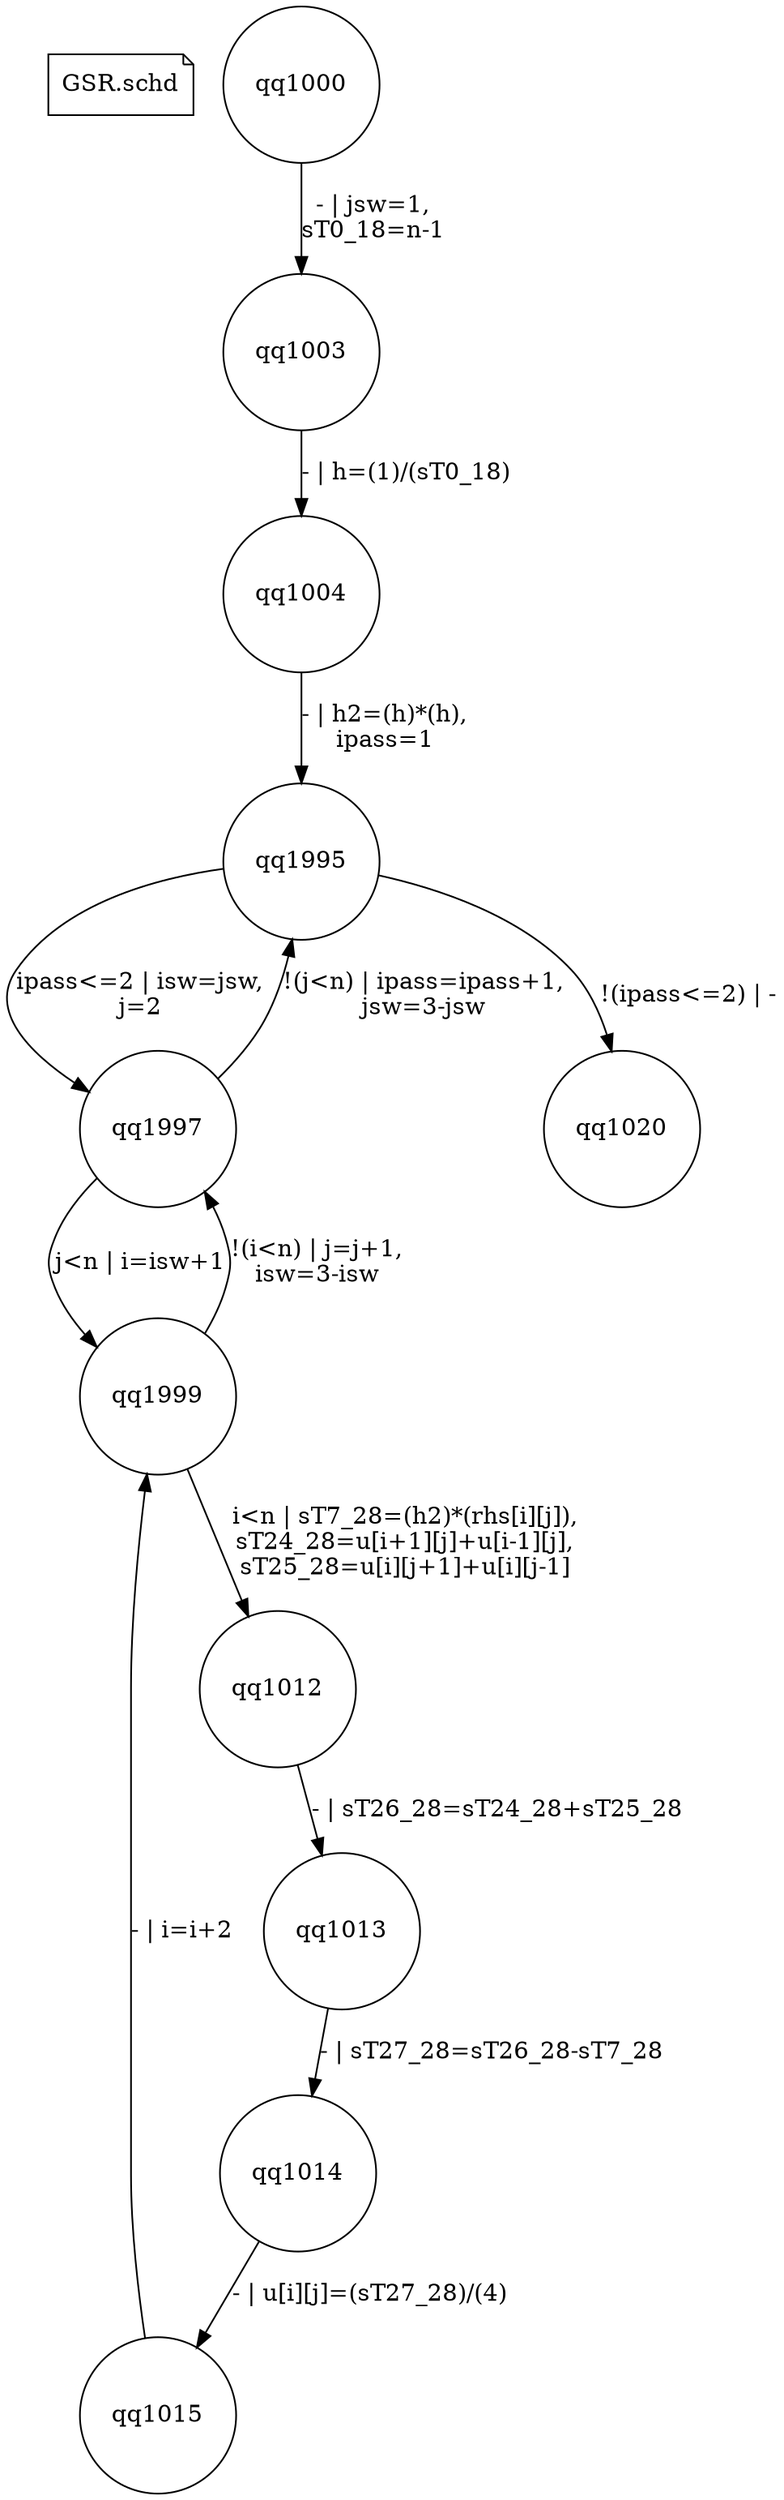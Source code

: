 digraph fsmdIndot {

"GSR.schd" [shape=note];
qq1000 [shape=circle];
qq1003 [shape=circle];
qq1000 -> qq1003 [label="- | jsw=1,\nsT0_18=n-1"];
qq1003 [shape=circle];
qq1004 [shape=circle];
qq1003 -> qq1004 [label="- | h=(1)/(sT0_18)"];
qq1004 [shape=circle];
qq1995 [shape=circle];
qq1004 -> qq1995 [label="- | h2=(h)*(h),\nipass=1"];
qq1012 [shape=circle];
qq1013 [shape=circle];
qq1012 -> qq1013 [label="- | sT26_28=sT24_28+sT25_28"];
qq1013 [shape=circle];
qq1014 [shape=circle];
qq1013 -> qq1014 [label="- | sT27_28=sT26_28-sT7_28"];
qq1014 [shape=circle];
qq1015 [shape=circle];
qq1014 -> qq1015 [label="- | u[i][j]=(sT27_28)/(4)"];
qq1015 [shape=circle];
qq1999 [shape=circle];
qq1015 -> qq1999 [label="- | i=i+2"];
qq1995 [shape=circle];
qq1997 [shape=circle];
qq1995 -> qq1997 [label="ipass<=2 | isw=jsw,\nj=2"];
qq1020 [shape=circle];
qq1995 -> qq1020 [label="!(ipass<=2) | -"];
qq1997 [shape=circle];
qq1999 [shape=circle];
qq1997 -> qq1999 [label="j<n | i=isw+1"];
qq1995 [shape=circle];
qq1997 -> qq1995 [label="!(j<n) | ipass=ipass+1,\njsw=3-jsw"];
qq1999 [shape=circle];
qq1012 [shape=circle];
qq1999 -> qq1012 [label="i<n | sT7_28=(h2)*(rhs[i][j]),\nsT24_28=u[i+1][j]+u[i-1][j],\nsT25_28=u[i][j+1]+u[i][j-1]"];
qq1997 [shape=circle];
qq1999 -> qq1997 [label="!(i<n) | j=j+1,\nisw=3-isw"];

}
